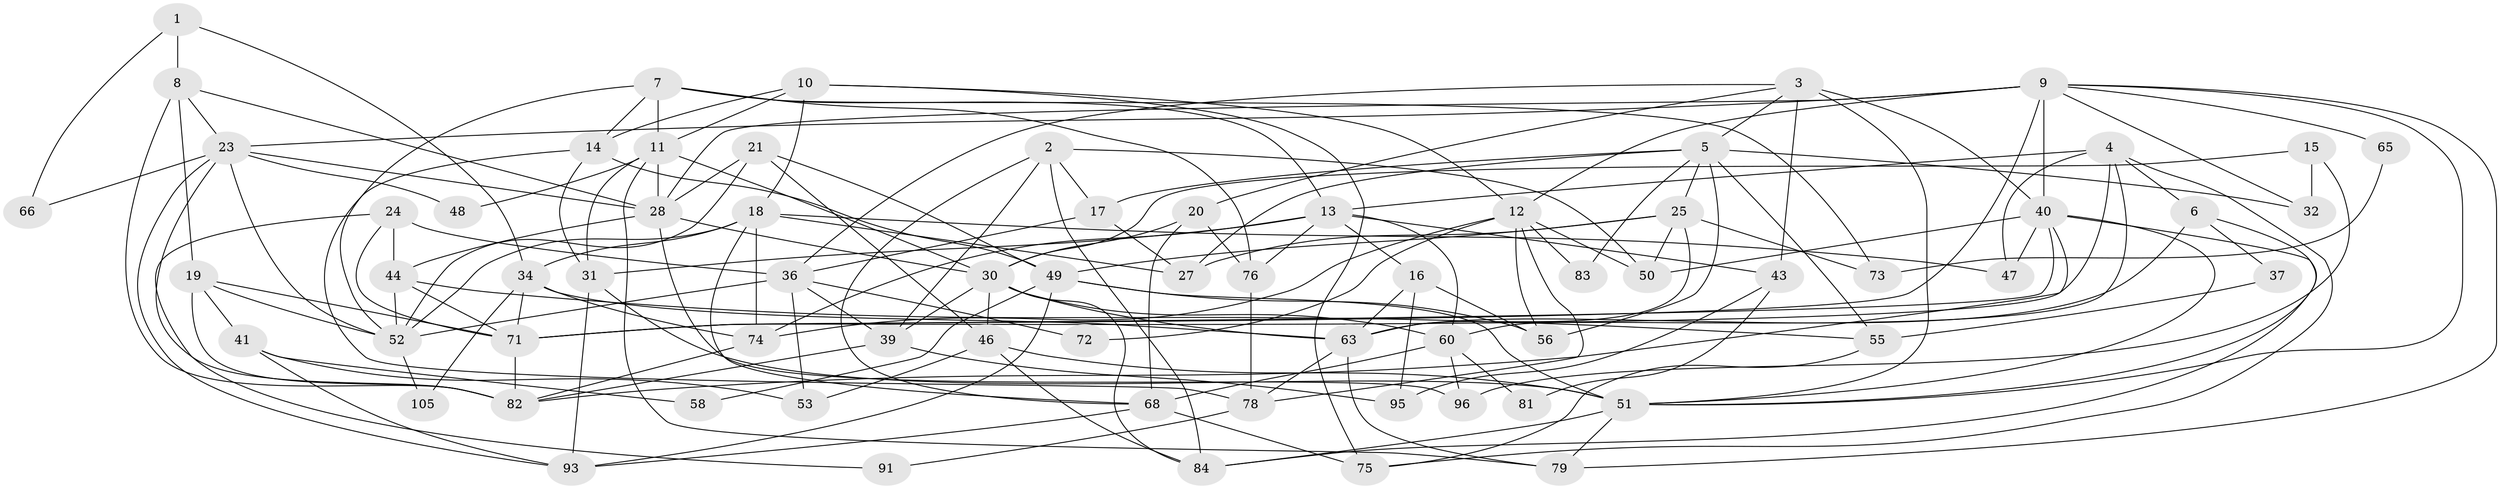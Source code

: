 // original degree distribution, {3: 0.2523364485981308, 2: 0.14953271028037382, 5: 0.21495327102803738, 4: 0.2336448598130841, 6: 0.11214953271028037, 7: 0.037383177570093455}
// Generated by graph-tools (version 1.1) at 2025/41/03/06/25 10:41:56]
// undirected, 70 vertices, 172 edges
graph export_dot {
graph [start="1"]
  node [color=gray90,style=filled];
  1;
  2 [super="+64"];
  3 [super="+92"];
  4 [super="+90"];
  5 [super="+57"];
  6;
  7 [super="+103"];
  8;
  9 [super="+89"];
  10 [super="+38"];
  11 [super="+104"];
  12 [super="+42"];
  13 [super="+94"];
  14 [super="+33"];
  15;
  16;
  17;
  18 [super="+99"];
  19 [super="+26"];
  20 [super="+59"];
  21 [super="+22"];
  23 [super="+77"];
  24;
  25 [super="+67"];
  27 [super="+29"];
  28 [super="+98"];
  30 [super="+62"];
  31;
  32;
  34 [super="+35"];
  36 [super="+70"];
  37;
  39;
  40 [super="+45"];
  41 [super="+97"];
  43;
  44 [super="+54"];
  46 [super="+100"];
  47;
  48;
  49 [super="+69"];
  50 [super="+106"];
  51 [super="+61"];
  52 [super="+88"];
  53;
  55;
  56 [super="+80"];
  58;
  60 [super="+102"];
  63 [super="+101"];
  65;
  66;
  68 [super="+85"];
  71 [super="+107"];
  72;
  73;
  74;
  75;
  76;
  78 [super="+86"];
  79;
  81;
  82 [super="+87"];
  83;
  84;
  91;
  93;
  95;
  96;
  105;
  1 -- 8;
  1 -- 66;
  1 -- 34;
  2 -- 17;
  2 -- 50;
  2 -- 84;
  2 -- 39;
  2 -- 68;
  3 -- 51;
  3 -- 20;
  3 -- 43;
  3 -- 5;
  3 -- 40;
  3 -- 36;
  4 -- 75;
  4 -- 71;
  4 -- 6;
  4 -- 60;
  4 -- 13;
  4 -- 47;
  5 -- 32;
  5 -- 83;
  5 -- 17;
  5 -- 55;
  5 -- 27;
  5 -- 25;
  5 -- 56;
  6 -- 63;
  6 -- 51;
  6 -- 37;
  7 -- 13;
  7 -- 73;
  7 -- 11;
  7 -- 76;
  7 -- 14 [weight=2];
  7 -- 52;
  8 -- 23;
  8 -- 82;
  8 -- 19;
  8 -- 28;
  9 -- 79;
  9 -- 40;
  9 -- 32;
  9 -- 65;
  9 -- 23;
  9 -- 28;
  9 -- 12;
  9 -- 71;
  9 -- 51;
  10 -- 11;
  10 -- 75;
  10 -- 12;
  10 -- 18;
  10 -- 14;
  11 -- 79;
  11 -- 48;
  11 -- 31;
  11 -- 30;
  11 -- 28;
  12 -- 50;
  12 -- 72;
  12 -- 83;
  12 -- 56;
  12 -- 74;
  12 -- 78;
  13 -- 74;
  13 -- 31;
  13 -- 16;
  13 -- 43 [weight=2];
  13 -- 76;
  13 -- 60;
  14 -- 31;
  14 -- 49;
  14 -- 78;
  15 -- 32;
  15 -- 96;
  15 -- 30;
  16 -- 95;
  16 -- 63;
  16 -- 56;
  17 -- 27;
  17 -- 36;
  18 -- 47;
  18 -- 34;
  18 -- 74;
  18 -- 27;
  18 -- 68;
  18 -- 52;
  19 -- 82;
  19 -- 71;
  19 -- 41;
  19 -- 52;
  20 -- 30;
  20 -- 68;
  20 -- 76;
  21 -- 46;
  21 -- 49;
  21 -- 28;
  21 -- 52;
  23 -- 48;
  23 -- 66;
  23 -- 52;
  23 -- 28;
  23 -- 93;
  23 -- 82;
  24 -- 71;
  24 -- 91;
  24 -- 36;
  24 -- 44;
  25 -- 50;
  25 -- 27;
  25 -- 73;
  25 -- 63;
  25 -- 49;
  28 -- 96;
  28 -- 30;
  28 -- 44;
  30 -- 39;
  30 -- 84;
  30 -- 60;
  30 -- 46;
  30 -- 63;
  31 -- 93;
  31 -- 51;
  34 -- 71;
  34 -- 105;
  34 -- 74;
  34 -- 63;
  36 -- 39;
  36 -- 52;
  36 -- 53;
  36 -- 72;
  37 -- 55;
  39 -- 82;
  39 -- 95;
  40 -- 71;
  40 -- 47;
  40 -- 82;
  40 -- 84;
  40 -- 50;
  40 -- 51;
  41 -- 53;
  41 -- 93;
  41 -- 58;
  43 -- 81;
  43 -- 95;
  44 -- 55;
  44 -- 71 [weight=2];
  44 -- 52;
  46 -- 84;
  46 -- 51;
  46 -- 53;
  49 -- 56;
  49 -- 93;
  49 -- 58;
  49 -- 51;
  51 -- 84;
  51 -- 79;
  52 -- 105;
  55 -- 75;
  60 -- 68;
  60 -- 81;
  60 -- 96;
  63 -- 78 [weight=2];
  63 -- 79;
  65 -- 73;
  68 -- 93;
  68 -- 75;
  71 -- 82;
  74 -- 82;
  76 -- 78;
  78 -- 91;
}
